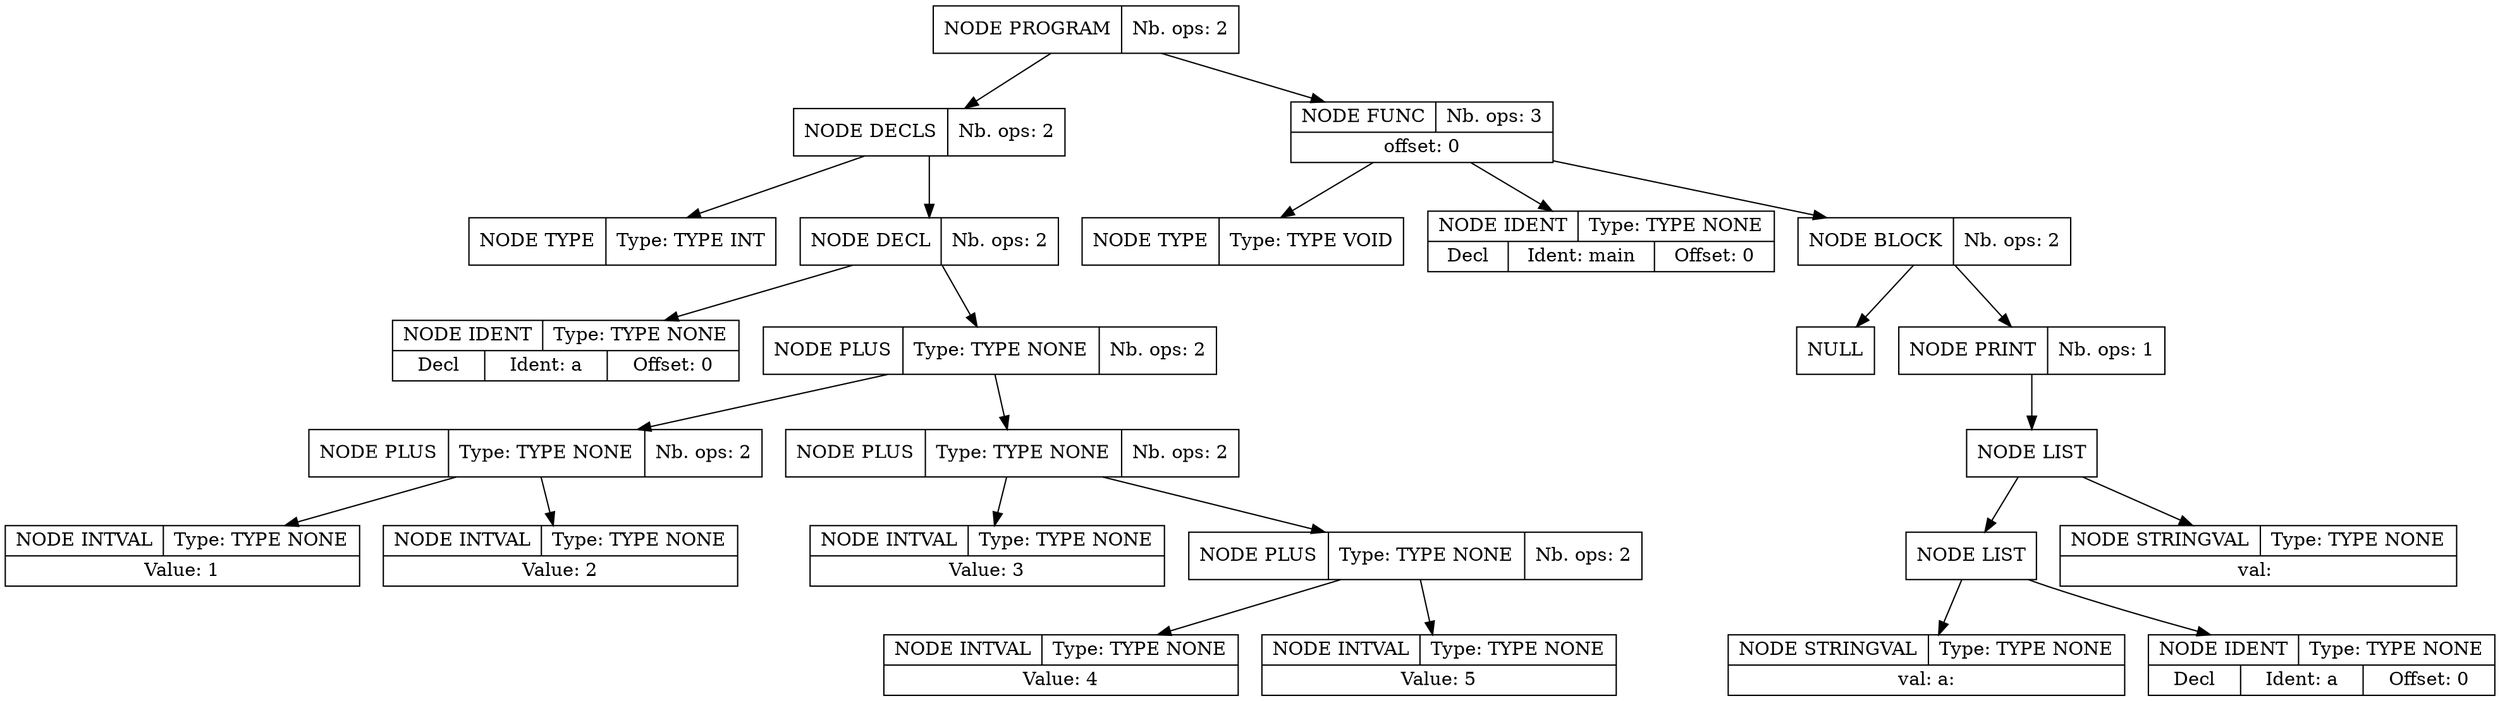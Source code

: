 digraph global_vars {
    N1 [shape=record, label="{{NODE PROGRAM|Nb. ops: 2}}"];
    N2 [shape=record, label="{{NODE DECLS|Nb. ops: 2}}"];
    N3 [shape=record, label="{{NODE TYPE|Type: TYPE INT}}"];
    edge[tailclip=true];
    N2 -> N3
    N4 [shape=record, label="{{NODE DECL|Nb. ops: 2}}"];
    N5 [shape=record, label="{{NODE IDENT|Type: TYPE NONE}|{<decl>Decl      |Ident: a|Offset: 0}}"];
    edge[tailclip=true];
    N4 -> N5
    N6 [shape=record, label="{{NODE PLUS|Type: TYPE NONE|Nb. ops: 2}}"];
    N7 [shape=record, label="{{NODE PLUS|Type: TYPE NONE|Nb. ops: 2}}"];
    N8 [shape=record, label="{{NODE INTVAL|Type: TYPE NONE}|{Value: 1}}"];
    edge[tailclip=true];
    N7 -> N8
    N9 [shape=record, label="{{NODE INTVAL|Type: TYPE NONE}|{Value: 2}}"];
    edge[tailclip=true];
    N7 -> N9
    edge[tailclip=true];
    N6 -> N7
    N10 [shape=record, label="{{NODE PLUS|Type: TYPE NONE|Nb. ops: 2}}"];
    N11 [shape=record, label="{{NODE INTVAL|Type: TYPE NONE}|{Value: 3}}"];
    edge[tailclip=true];
    N10 -> N11
    N12 [shape=record, label="{{NODE PLUS|Type: TYPE NONE|Nb. ops: 2}}"];
    N13 [shape=record, label="{{NODE INTVAL|Type: TYPE NONE}|{Value: 4}}"];
    edge[tailclip=true];
    N12 -> N13
    N14 [shape=record, label="{{NODE INTVAL|Type: TYPE NONE}|{Value: 5}}"];
    edge[tailclip=true];
    N12 -> N14
    edge[tailclip=true];
    N10 -> N12
    edge[tailclip=true];
    N6 -> N10
    edge[tailclip=true];
    N4 -> N6
    edge[tailclip=true];
    N2 -> N4
    edge[tailclip=true];
    N1 -> N2
    N15 [shape=record, label="{{NODE FUNC|Nb. ops: 3}|{offset: 0}}"];
    N16 [shape=record, label="{{NODE TYPE|Type: TYPE VOID}}"];
    edge[tailclip=true];
    N15 -> N16
    N17 [shape=record, label="{{NODE IDENT|Type: TYPE NONE}|{<decl>Decl      |Ident: main|Offset: 0}}"];
    edge[tailclip=true];
    N15 -> N17
    N18 [shape=record, label="{{NODE BLOCK|Nb. ops: 2}}"];
    N19 [shape=record, label="{{NULL}}"];
    edge[tailclip=true];
    N18 -> N19
    N20 [shape=record, label="{{NODE PRINT|Nb. ops: 1}}"];
    N21 [shape=record, label="{{NODE LIST}}"];
    N22 [shape=record, label="{{NODE LIST}}"];
    N23 [shape=record, label="{{NODE STRINGVAL|Type: TYPE NONE}|{val: a: }}"];
    edge[tailclip=true];
    N22 -> N23
    N24 [shape=record, label="{{NODE IDENT|Type: TYPE NONE}|{<decl>Decl      |Ident: a|Offset: 0}}"];
    edge[tailclip=true];
    N22 -> N24
    edge[tailclip=true];
    N21 -> N22
    N25 [shape=record, label="{{NODE STRINGVAL|Type: TYPE NONE}|{val: \n}}"];
    edge[tailclip=true];
    N21 -> N25
    edge[tailclip=true];
    N20 -> N21
    edge[tailclip=true];
    N18 -> N20
    edge[tailclip=true];
    N15 -> N18
    edge[tailclip=true];
    N1 -> N15
}